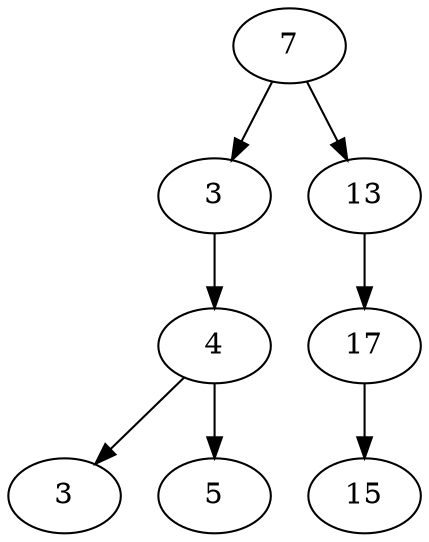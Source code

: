 digraph tree{
71 [label=7] ;
31 [label=3] ;
71->31;
131 [label=13] ;
71->131;
31 [label=3] ;
41 [label=4] ;
31->41;
131 [label=13] ;
171 [label=17] ;
131->171;
41 [label=4] ;
32 [label=3] ;
41->32;
51 [label=5] ;
41->51;
171 [label=17] ;
151 [label=15] ;
171->151;
32 [label=3] ;
51 [label=5] ;
151 [label=15] ;
}